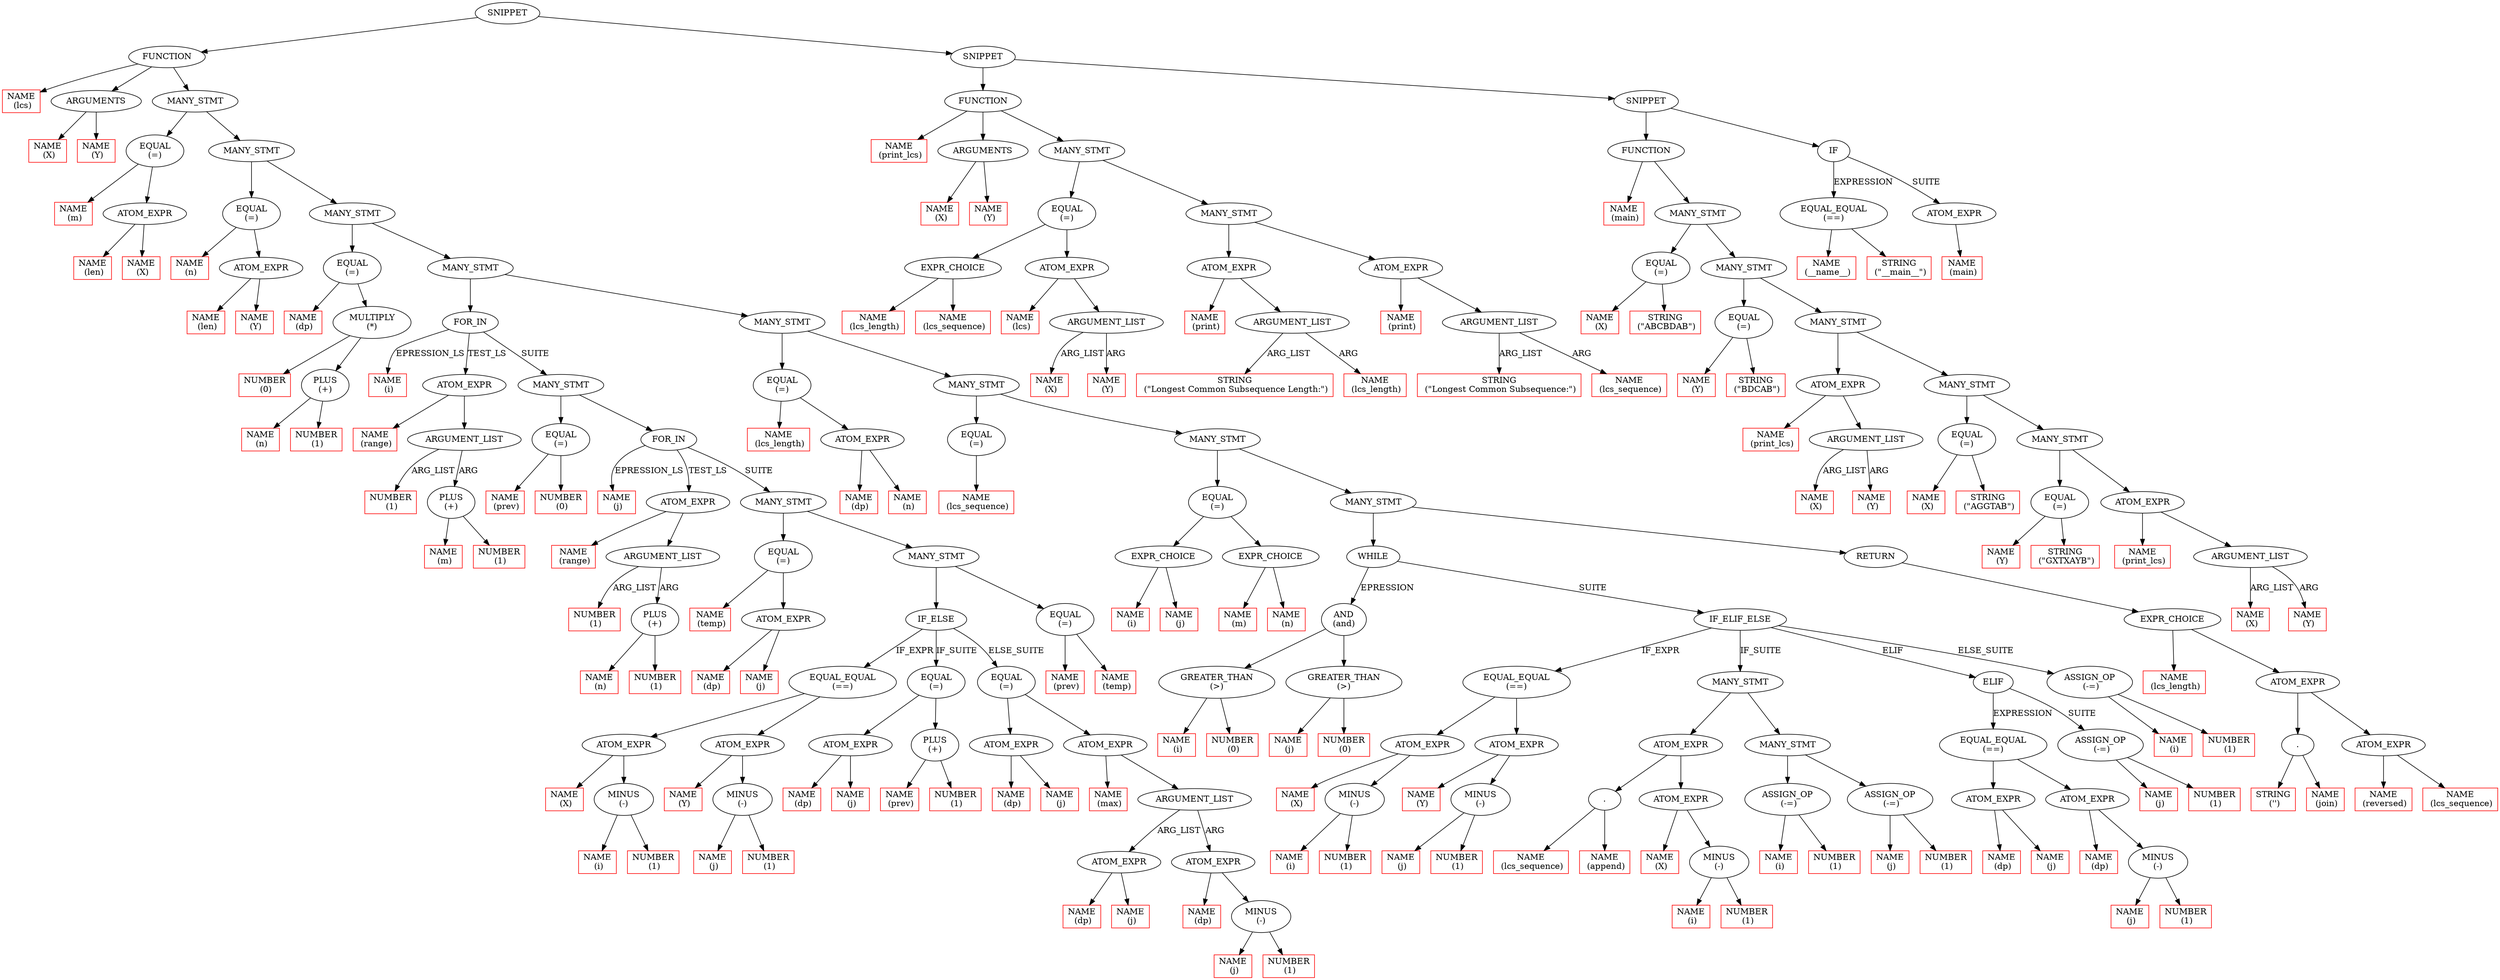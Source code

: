 digraph ASTVisual {
 ordering = out ;
10 [ label="NAME
 (X)", color = "red", shape="box"]
20 [ label="NAME
 (Y)", color = "red", shape="box"]
30 [ label="ARGUMENTS"]
40 [ label="NAME
 (m)", color = "red", shape="box"]
50 [ label="NAME
 (len)", color = "red", shape="box"]
60 [ label="NAME
 (X)", color = "red", shape="box"]
70 [ label="ATOM_EXPR"]
80 [ label="EQUAL
(=)"]
90 [ label="NAME
 (n)", color = "red", shape="box"]
100 [ label="NAME
 (len)", color = "red", shape="box"]
110 [ label="NAME
 (Y)", color = "red", shape="box"]
120 [ label="ATOM_EXPR"]
130 [ label="EQUAL
(=)"]
140 [ label="NAME
 (dp)", color = "red", shape="box"]
150 [ label="NUMBER
 (0)", color = "red", shape="box"]
160 [ label="MULTIPLY
(*)"]
170 [ label="NAME
 (n)", color = "red", shape="box"]
180 [ label="NUMBER
 (1)", color = "red", shape="box"]
190 [ label="PLUS
(+)"]
200 [ label="EQUAL
(=)"]
210 [ label="NAME
 (i)", color = "red", shape="box"]
220 [ label="NAME
 (range)", color = "red", shape="box"]
230 [ label="NUMBER
 (1)", color = "red", shape="box"]
240 [ label="NAME
 (m)", color = "red", shape="box"]
250 [ label="NUMBER
 (1)", color = "red", shape="box"]
260 [ label="PLUS
(+)"]
270 [ label="ARGUMENT_LIST"]
280 [ label="ATOM_EXPR"]
290 [ label="NAME
 (prev)", color = "red", shape="box"]
300 [ label="NUMBER
 (0)", color = "red", shape="box"]
310 [ label="EQUAL
(=)"]
320 [ label="NAME
 (j)", color = "red", shape="box"]
330 [ label="NAME
 (range)", color = "red", shape="box"]
340 [ label="NUMBER
 (1)", color = "red", shape="box"]
350 [ label="NAME
 (n)", color = "red", shape="box"]
360 [ label="NUMBER
 (1)", color = "red", shape="box"]
370 [ label="PLUS
(+)"]
380 [ label="ARGUMENT_LIST"]
390 [ label="ATOM_EXPR"]
400 [ label="NAME
 (temp)", color = "red", shape="box"]
410 [ label="NAME
 (dp)", color = "red", shape="box"]
420 [ label="NAME
 (j)", color = "red", shape="box"]
430 [ label="ATOM_EXPR"]
440 [ label="EQUAL
(=)"]
450 [ label="NAME
 (X)", color = "red", shape="box"]
460 [ label="NAME
 (i)", color = "red", shape="box"]
470 [ label="NUMBER
 (1)", color = "red", shape="box"]
480 [ label="MINUS
(-)"]
490 [ label="ATOM_EXPR"]
500 [ label="EQUAL_EQUAL
(==)"]
510 [ label="NAME
 (Y)", color = "red", shape="box"]
520 [ label="NAME
 (j)", color = "red", shape="box"]
530 [ label="NUMBER
 (1)", color = "red", shape="box"]
540 [ label="MINUS
(-)"]
550 [ label="ATOM_EXPR"]
560 [ label="NAME
 (dp)", color = "red", shape="box"]
570 [ label="NAME
 (j)", color = "red", shape="box"]
580 [ label="ATOM_EXPR"]
590 [ label="NAME
 (prev)", color = "red", shape="box"]
600 [ label="NUMBER
 (1)", color = "red", shape="box"]
610 [ label="PLUS
(+)"]
620 [ label="EQUAL
(=)"]
630 [ label="NAME
 (dp)", color = "red", shape="box"]
640 [ label="NAME
 (j)", color = "red", shape="box"]
650 [ label="ATOM_EXPR"]
660 [ label="NAME
 (max)", color = "red", shape="box"]
670 [ label="NAME
 (dp)", color = "red", shape="box"]
680 [ label="NAME
 (j)", color = "red", shape="box"]
690 [ label="ATOM_EXPR"]
700 [ label="NAME
 (dp)", color = "red", shape="box"]
710 [ label="NAME
 (j)", color = "red", shape="box"]
720 [ label="NUMBER
 (1)", color = "red", shape="box"]
730 [ label="MINUS
(-)"]
740 [ label="ATOM_EXPR"]
750 [ label="ARGUMENT_LIST"]
760 [ label="ATOM_EXPR"]
770 [ label="EQUAL
(=)"]
780 [ label="IF_ELSE"]
790 [ label="NAME
 (prev)", color = "red", shape="box"]
800 [ label="NAME
 (temp)", color = "red", shape="box"]
810 [ label="EQUAL
(=)"]
820 [ label="MANY_STMT"]
830 [ label="MANY_STMT"]
840 [ label="FOR_IN"]
850 [ label="MANY_STMT"]
860 [ label="FOR_IN"]
870 [ label="NAME
 (lcs_length)", color = "red", shape="box"]
880 [ label="NAME
 (dp)", color = "red", shape="box"]
890 [ label="NAME
 (n)", color = "red", shape="box"]
900 [ label="ATOM_EXPR"]
910 [ label="EQUAL
(=)"]
920 [ label="NAME
 (lcs_sequence)", color = "red", shape="box"]
940 [ label="EQUAL
(=)"]
950 [ label="NAME
 (i)", color = "red", shape="box"]
960 [ label="NAME
 (j)", color = "red", shape="box"]
970 [ label="EXPR_CHOICE"]
980 [ label="NAME
 (m)", color = "red", shape="box"]
990 [ label="NAME
 (n)", color = "red", shape="box"]
1000 [ label="EXPR_CHOICE"]
1010 [ label="EQUAL
(=)"]
1020 [ label="NAME
 (i)", color = "red", shape="box"]
1030 [ label="GREATER_THAN
(>)"]
1040 [ label="NUMBER
 (0)", color = "red", shape="box"]
1050 [ label="NAME
 (j)", color = "red", shape="box"]
1060 [ label="GREATER_THAN
(>)"]
1070 [ label="NUMBER
 (0)", color = "red", shape="box"]
1080 [ label="AND
(and)"]
1090 [ label="NAME
 (X)", color = "red", shape="box"]
1100 [ label="NAME
 (i)", color = "red", shape="box"]
1110 [ label="NUMBER
 (1)", color = "red", shape="box"]
1120 [ label="MINUS
(-)"]
1130 [ label="ATOM_EXPR"]
1140 [ label="EQUAL_EQUAL
(==)"]
1150 [ label="NAME
 (Y)", color = "red", shape="box"]
1160 [ label="NAME
 (j)", color = "red", shape="box"]
1170 [ label="NUMBER
 (1)", color = "red", shape="box"]
1180 [ label="MINUS
(-)"]
1190 [ label="ATOM_EXPR"]
1200 [ label="NAME
 (lcs_sequence)", color = "red", shape="box"]
1210 [ label="."]
1220 [ label="NAME
 (append)", color = "red", shape="box"]
1230 [ label="NAME
 (X)", color = "red", shape="box"]
1240 [ label="NAME
 (i)", color = "red", shape="box"]
1250 [ label="NUMBER
 (1)", color = "red", shape="box"]
1260 [ label="MINUS
(-)"]
1270 [ label="ATOM_EXPR"]
1280 [ label="ATOM_EXPR"]
1290 [ label="NAME
 (i)", color = "red", shape="box"]
1300 [ label="ASSIGN_OP
 (-=)"]
1310 [ label="NUMBER
 (1)", color = "red", shape="box"]
1320 [ label="NAME
 (j)", color = "red", shape="box"]
1330 [ label="ASSIGN_OP
 (-=)"]
1340 [ label="NUMBER
 (1)", color = "red", shape="box"]
1350 [ label="MANY_STMT"]
1360 [ label="MANY_STMT"]
1370 [ label="NAME
 (dp)", color = "red", shape="box"]
1380 [ label="NAME
 (j)", color = "red", shape="box"]
1390 [ label="ATOM_EXPR"]
1400 [ label="EQUAL_EQUAL
(==)"]
1410 [ label="NAME
 (dp)", color = "red", shape="box"]
1420 [ label="NAME
 (j)", color = "red", shape="box"]
1430 [ label="NUMBER
 (1)", color = "red", shape="box"]
1440 [ label="MINUS
(-)"]
1450 [ label="ATOM_EXPR"]
1460 [ label="NAME
 (j)", color = "red", shape="box"]
1470 [ label="ASSIGN_OP
 (-=)"]
1480 [ label="NUMBER
 (1)", color = "red", shape="box"]
1490 [ label="ELIF"]
1500 [ label="NAME
 (i)", color = "red", shape="box"]
1510 [ label="ASSIGN_OP
 (-=)"]
1520 [ label="NUMBER
 (1)", color = "red", shape="box"]
1530 [ label="IF_ELIF_ELSE"]
1540 [ label="WHILE"]
1550 [ label="NAME
 (lcs_length)", color = "red", shape="box"]
1560 [ label="STRING
 ('')", color = "red", shape="box"]
1570 [ label="."]
1580 [ label="NAME
 (join)", color = "red", shape="box"]
1590 [ label="NAME
 (reversed)", color = "red", shape="box"]
1600 [ label="NAME
 (lcs_sequence)", color = "red", shape="box"]
1610 [ label="ATOM_EXPR"]
1620 [ label="ATOM_EXPR"]
1630 [ label="EXPR_CHOICE"]
1640 [ label="RETURN"]
1650 [ label="MANY_STMT"]
1660 [ label="MANY_STMT"]
1670 [ label="MANY_STMT"]
1680 [ label="MANY_STMT"]
1690 [ label="MANY_STMT"]
1700 [ label="MANY_STMT"]
1710 [ label="MANY_STMT"]
1720 [ label="MANY_STMT"]
1730 [ label="FUNCTION"]
1740 [ label="NAME
 (lcs)", color = "red", shape="box"]
1750 [ label="NAME
 (X)", color = "red", shape="box"]
1760 [ label="NAME
 (Y)", color = "red", shape="box"]
1770 [ label="ARGUMENTS"]
1780 [ label="NAME
 (lcs_length)", color = "red", shape="box"]
1790 [ label="NAME
 (lcs_sequence)", color = "red", shape="box"]
1800 [ label="EXPR_CHOICE"]
1810 [ label="NAME
 (lcs)", color = "red", shape="box"]
1820 [ label="NAME
 (X)", color = "red", shape="box"]
1830 [ label="NAME
 (Y)", color = "red", shape="box"]
1840 [ label="ARGUMENT_LIST"]
1850 [ label="ATOM_EXPR"]
1860 [ label="EQUAL
(=)"]
1870 [ label="NAME
 (print)", color = "red", shape="box"]
1880 [ label="STRING
 (\"Longest Common Subsequence Length:\")", color = "red", shape="box"]
1890 [ label="NAME
 (lcs_length)", color = "red", shape="box"]
1900 [ label="ARGUMENT_LIST"]
1910 [ label="ATOM_EXPR"]
1920 [ label="NAME
 (print)", color = "red", shape="box"]
1930 [ label="STRING
 (\"Longest Common Subsequence:\")", color = "red", shape="box"]
1940 [ label="NAME
 (lcs_sequence)", color = "red", shape="box"]
1950 [ label="ARGUMENT_LIST"]
1960 [ label="ATOM_EXPR"]
1970 [ label="MANY_STMT"]
1980 [ label="MANY_STMT"]
1990 [ label="FUNCTION"]
2000 [ label="NAME
 (print_lcs)", color = "red", shape="box"]
2010 [ label="NAME
 (X)", color = "red", shape="box"]
2020 [ label="STRING
 (\"ABCBDAB\")", color = "red", shape="box"]
2030 [ label="EQUAL
(=)"]
2040 [ label="NAME
 (Y)", color = "red", shape="box"]
2050 [ label="STRING
 (\"BDCAB\")", color = "red", shape="box"]
2060 [ label="EQUAL
(=)"]
2070 [ label="NAME
 (print_lcs)", color = "red", shape="box"]
2080 [ label="NAME
 (X)", color = "red", shape="box"]
2090 [ label="NAME
 (Y)", color = "red", shape="box"]
2100 [ label="ARGUMENT_LIST"]
2110 [ label="ATOM_EXPR"]
2120 [ label="NAME
 (X)", color = "red", shape="box"]
2130 [ label="STRING
 (\"AGGTAB\")", color = "red", shape="box"]
2140 [ label="EQUAL
(=)"]
2150 [ label="NAME
 (Y)", color = "red", shape="box"]
2160 [ label="STRING
 (\"GXTXAYB\")", color = "red", shape="box"]
2170 [ label="EQUAL
(=)"]
2180 [ label="NAME
 (print_lcs)", color = "red", shape="box"]
2190 [ label="NAME
 (X)", color = "red", shape="box"]
2200 [ label="NAME
 (Y)", color = "red", shape="box"]
2210 [ label="ARGUMENT_LIST"]
2220 [ label="ATOM_EXPR"]
2230 [ label="MANY_STMT"]
2240 [ label="MANY_STMT"]
2250 [ label="MANY_STMT"]
2260 [ label="MANY_STMT"]
2270 [ label="MANY_STMT"]
2280 [ label="FUNCTION"]
2290 [ label="NAME
 (main)", color = "red", shape="box"]
2300 [ label="NAME
 (__name__)", color = "red", shape="box"]
2310 [ label="EQUAL_EQUAL
(==)"]
2320 [ label="STRING
 (\"__main__\")", color = "red", shape="box"]
2330 [ label="NAME
 (main)", color = "red", shape="box"]
2350 [ label="ATOM_EXPR"]
2360 [ label="IF"]
2370 [ label="SNIPPET"]
2380 [ label="SNIPPET"]
2390 [ label="SNIPPET"]
30 -> 10[ label=""]
30 -> 20[ label=""]
70 -> 50[ label=""]
70 -> 60[ label=""]
80 -> 40[ label=""]
80 -> 70[ label=""]
120 -> 100[ label=""]
120 -> 110[ label=""]
130 -> 90[ label=""]
130 -> 120[ label=""]
190 -> 170[ label=""]
190 -> 180[ label=""]
160 -> 150[ label=""]
160 -> 190[ label=""]
200 -> 140[ label=""]
200 -> 160[ label=""]
260 -> 240[ label=""]
260 -> 250[ label=""]
270 -> 230[ label="ARG_LIST"]
270 -> 260[ label="ARG"]
280 -> 220[ label=""]
280 -> 270[ label=""]
310 -> 290[ label=""]
310 -> 300[ label=""]
370 -> 350[ label=""]
370 -> 360[ label=""]
380 -> 340[ label="ARG_LIST"]
380 -> 370[ label="ARG"]
390 -> 330[ label=""]
390 -> 380[ label=""]
430 -> 410[ label=""]
430 -> 420[ label=""]
440 -> 400[ label=""]
440 -> 430[ label=""]
480 -> 460[ label=""]
480 -> 470[ label=""]
490 -> 450[ label=""]
490 -> 480[ label=""]
540 -> 520[ label=""]
540 -> 530[ label=""]
550 -> 510[ label=""]
550 -> 540[ label=""]
500 -> 490[ label=""]
500 -> 550[ label=""]
580 -> 560[ label=""]
580 -> 570[ label=""]
610 -> 590[ label=""]
610 -> 600[ label=""]
620 -> 580[ label=""]
620 -> 610[ label=""]
650 -> 630[ label=""]
650 -> 640[ label=""]
690 -> 670[ label=""]
690 -> 680[ label=""]
730 -> 710[ label=""]
730 -> 720[ label=""]
740 -> 700[ label=""]
740 -> 730[ label=""]
750 -> 690[ label="ARG_LIST"]
750 -> 740[ label="ARG"]
760 -> 660[ label=""]
760 -> 750[ label=""]
770 -> 650[ label=""]
770 -> 760[ label=""]
780 -> 500[ label="IF_EXPR"]
780 -> 620[ label="IF_SUITE"]
780 -> 770[ label="ELSE_SUITE"]
810 -> 790[ label=""]
810 -> 800[ label=""]
820 -> 780[ label=""]
820 -> 810[ label=""]
830 -> 440[ label=""]
830 -> 820[ label=""]
840 -> 320[ label="EPRESSION_LS"]
840 -> 390[ label="TEST_LS"]
840 -> 830[ label="SUITE"]
850 -> 310[ label=""]
850 -> 840[ label=""]
860 -> 210[ label="EPRESSION_LS"]
860 -> 280[ label="TEST_LS"]
860 -> 850[ label="SUITE"]
900 -> 880[ label=""]
900 -> 890[ label=""]
910 -> 870[ label=""]
910 -> 900[ label=""]
940 -> 920[ label=""]
970 -> 950[ label=""]
970 -> 960[ label=""]
1000 -> 980[ label=""]
1000 -> 990[ label=""]
1010 -> 970[ label=""]
1010 -> 1000[ label=""]
1030 -> 1020[ label=""]
1030 -> 1040[ label=""]
1060 -> 1050[ label=""]
1060 -> 1070[ label=""]
1080 -> 1030[ label=""]
1080 -> 1060[ label=""]
1120 -> 1100[ label=""]
1120 -> 1110[ label=""]
1130 -> 1090[ label=""]
1130 -> 1120[ label=""]
1180 -> 1160[ label=""]
1180 -> 1170[ label=""]
1190 -> 1150[ label=""]
1190 -> 1180[ label=""]
1140 -> 1130[ label=""]
1140 -> 1190[ label=""]
1210 -> 1200[ label=""]
1210 -> 1220[ label=""]
1260 -> 1240[ label=""]
1260 -> 1250[ label=""]
1270 -> 1230[ label=""]
1270 -> 1260[ label=""]
1280 -> 1210[ label=""]
1280 -> 1270[ label=""]
1300 -> 1290[ label=""]
1300 -> 1310[ label=""]
1330 -> 1320[ label=""]
1330 -> 1340[ label=""]
1350 -> 1300[ label=""]
1350 -> 1330[ label=""]
1360 -> 1280[ label=""]
1360 -> 1350[ label=""]
1390 -> 1370[ label=""]
1390 -> 1380[ label=""]
1440 -> 1420[ label=""]
1440 -> 1430[ label=""]
1450 -> 1410[ label=""]
1450 -> 1440[ label=""]
1400 -> 1390[ label=""]
1400 -> 1450[ label=""]
1470 -> 1460[ label=""]
1470 -> 1480[ label=""]
1490 -> 1400[ label="EXPRESSION"]
1490 -> 1470[ label="SUITE"]
1510 -> 1500[ label=""]
1510 -> 1520[ label=""]
1530 -> 1140[ label="IF_EXPR"]
1530 -> 1360[ label="IF_SUITE"]
1530 -> 1490[ label="ELIF"]
1530 -> 1510[ label="ELSE_SUITE"]
1540 -> 1080[ label="EPRESSION"]
1540 -> 1530[ label="SUITE"]
1570 -> 1560[ label=""]
1570 -> 1580[ label=""]
1610 -> 1590[ label=""]
1610 -> 1600[ label=""]
1620 -> 1570[ label=""]
1620 -> 1610[ label=""]
1630 -> 1550[ label=""]
1630 -> 1620[ label=""]
1640 -> 1630[ label=""]
1650 -> 1540[ label=""]
1650 -> 1640[ label=""]
1660 -> 1010[ label=""]
1660 -> 1650[ label=""]
1670 -> 940[ label=""]
1670 -> 1660[ label=""]
1680 -> 910[ label=""]
1680 -> 1670[ label=""]
1690 -> 860[ label=""]
1690 -> 1680[ label=""]
1700 -> 200[ label=""]
1700 -> 1690[ label=""]
1710 -> 130[ label=""]
1710 -> 1700[ label=""]
1720 -> 80[ label=""]
1720 -> 1710[ label=""]
1730 -> 1740[ label=""]
1730 -> 30[ label=""]
1730 -> 1720[ label=""]
1770 -> 1750[ label=""]
1770 -> 1760[ label=""]
1800 -> 1780[ label=""]
1800 -> 1790[ label=""]
1840 -> 1820[ label="ARG_LIST"]
1840 -> 1830[ label="ARG"]
1850 -> 1810[ label=""]
1850 -> 1840[ label=""]
1860 -> 1800[ label=""]
1860 -> 1850[ label=""]
1900 -> 1880[ label="ARG_LIST"]
1900 -> 1890[ label="ARG"]
1910 -> 1870[ label=""]
1910 -> 1900[ label=""]
1950 -> 1930[ label="ARG_LIST"]
1950 -> 1940[ label="ARG"]
1960 -> 1920[ label=""]
1960 -> 1950[ label=""]
1970 -> 1910[ label=""]
1970 -> 1960[ label=""]
1980 -> 1860[ label=""]
1980 -> 1970[ label=""]
1990 -> 2000[ label=""]
1990 -> 1770[ label=""]
1990 -> 1980[ label=""]
2030 -> 2010[ label=""]
2030 -> 2020[ label=""]
2060 -> 2040[ label=""]
2060 -> 2050[ label=""]
2100 -> 2080[ label="ARG_LIST"]
2100 -> 2090[ label="ARG"]
2110 -> 2070[ label=""]
2110 -> 2100[ label=""]
2140 -> 2120[ label=""]
2140 -> 2130[ label=""]
2170 -> 2150[ label=""]
2170 -> 2160[ label=""]
2210 -> 2190[ label="ARG_LIST"]
2210 -> 2200[ label="ARG"]
2220 -> 2180[ label=""]
2220 -> 2210[ label=""]
2230 -> 2170[ label=""]
2230 -> 2220[ label=""]
2240 -> 2140[ label=""]
2240 -> 2230[ label=""]
2250 -> 2110[ label=""]
2250 -> 2240[ label=""]
2260 -> 2060[ label=""]
2260 -> 2250[ label=""]
2270 -> 2030[ label=""]
2270 -> 2260[ label=""]
2280 -> 2290[ label=""]
2280 -> 2270[ label=""]
2310 -> 2300[ label=""]
2310 -> 2320[ label=""]
2350 -> 2330[ label=""]
2360 -> 2310[ label="EXPRESSION"]
2360 -> 2350[ label="SUITE"]
2370 -> 2280[ label=""]
2370 -> 2360[ label=""]
2380 -> 1990[ label=""]
2380 -> 2370[ label=""]
2390 -> 1730[ label=""]
2390 -> 2380[ label=""]
  }
